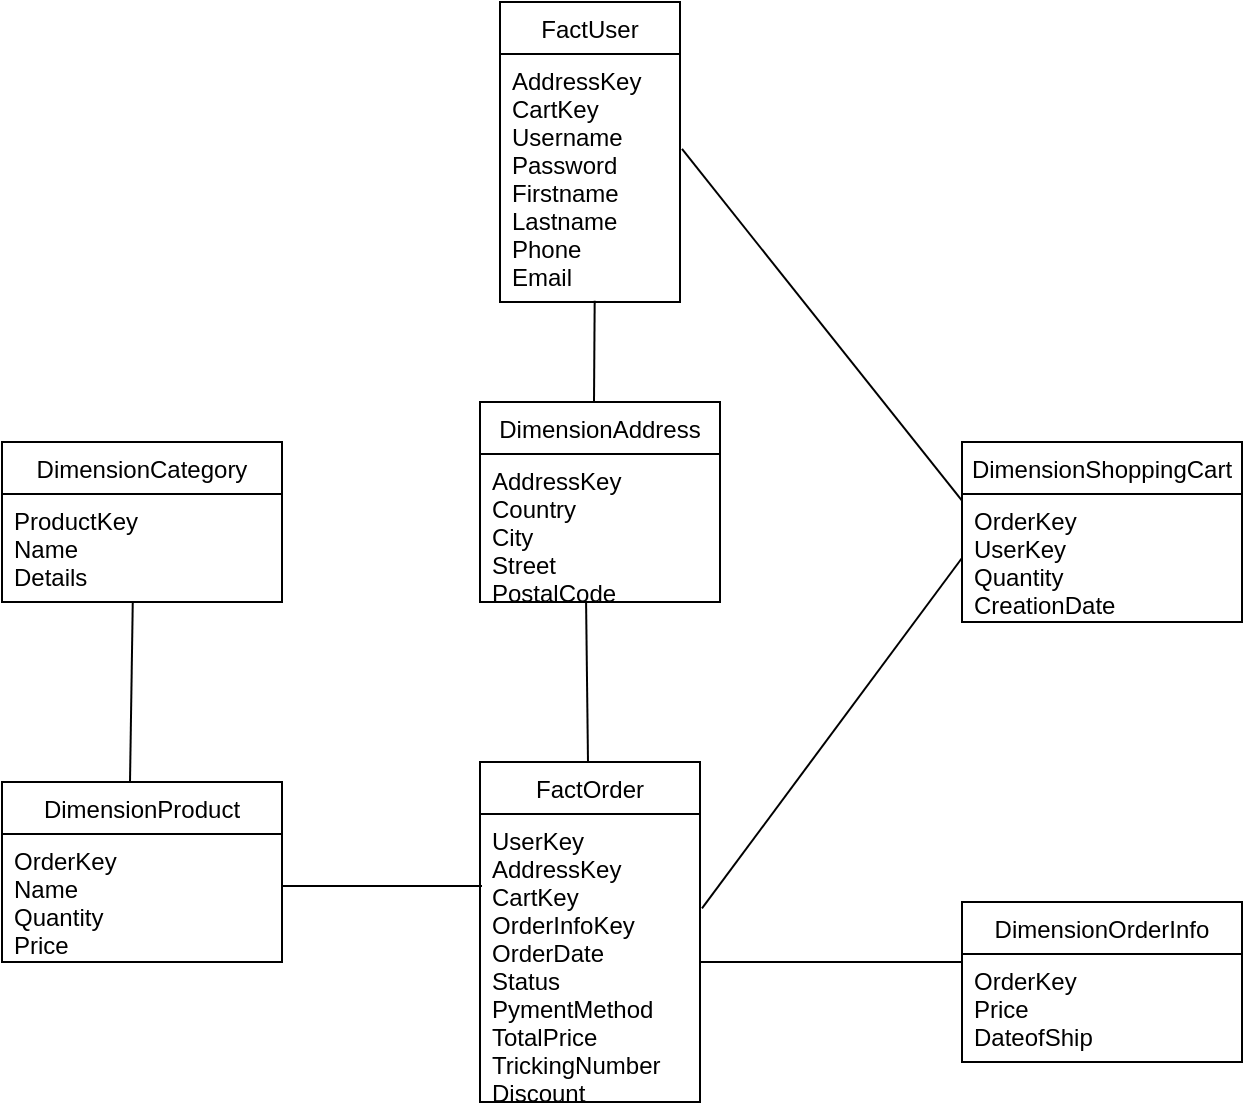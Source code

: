 <mxfile version="20.3.0" type="device"><diagram id="C5RBs43oDa-KdzZeNtuy" name="Page-1"><mxGraphModel dx="1033" dy="685" grid="1" gridSize="10" guides="1" tooltips="1" connect="1" arrows="1" fold="1" page="1" pageScale="1" pageWidth="827" pageHeight="1169" math="0" shadow="0"><root><mxCell id="WIyWlLk6GJQsqaUBKTNV-0"/><mxCell id="WIyWlLk6GJQsqaUBKTNV-1" parent="WIyWlLk6GJQsqaUBKTNV-0"/><mxCell id="XDLrQizmgLb8yh6kAJS--0" value="FactUser" style="swimlane;fontStyle=0;childLayout=stackLayout;horizontal=1;startSize=26;fillColor=none;horizontalStack=0;resizeParent=1;resizeParentMax=0;resizeLast=0;collapsible=1;marginBottom=0;" parent="WIyWlLk6GJQsqaUBKTNV-1" vertex="1"><mxGeometry x="369" y="20" width="90" height="150" as="geometry"/></mxCell><mxCell id="XDLrQizmgLb8yh6kAJS--2" value="AddressKey&#10;CartKey&#10;Username&#10;Password&#10;Firstname&#10;Lastname&#10;Phone&#10;Email" style="text;strokeColor=none;fillColor=none;align=left;verticalAlign=top;spacingLeft=4;spacingRight=4;overflow=hidden;rotatable=0;points=[[0,0.5],[1,0.5]];portConstraint=eastwest;" parent="XDLrQizmgLb8yh6kAJS--0" vertex="1"><mxGeometry y="26" width="90" height="124" as="geometry"/></mxCell><mxCell id="XDLrQizmgLb8yh6kAJS--4" value="FactOrder" style="swimlane;fontStyle=0;childLayout=stackLayout;horizontal=1;startSize=26;fillColor=none;horizontalStack=0;resizeParent=1;resizeParentMax=0;resizeLast=0;collapsible=1;marginBottom=0;" parent="WIyWlLk6GJQsqaUBKTNV-1" vertex="1"><mxGeometry x="359" y="400" width="110" height="170" as="geometry"/></mxCell><mxCell id="XDLrQizmgLb8yh6kAJS--6" value="UserKey&#10;AddressKey&#10;CartKey&#10;OrderInfoKey&#10;OrderDate&#10;Status&#10;PymentMethod&#10;TotalPrice&#10;TrickingNumber&#10;Discount" style="text;strokeColor=none;fillColor=none;align=left;verticalAlign=top;spacingLeft=4;spacingRight=4;overflow=hidden;rotatable=0;points=[[0,0.5],[1,0.5]];portConstraint=eastwest;" parent="XDLrQizmgLb8yh6kAJS--4" vertex="1"><mxGeometry y="26" width="110" height="144" as="geometry"/></mxCell><mxCell id="XDLrQizmgLb8yh6kAJS--8" value="DimensionShoppingCart" style="swimlane;fontStyle=0;childLayout=stackLayout;horizontal=1;startSize=26;fillColor=none;horizontalStack=0;resizeParent=1;resizeParentMax=0;resizeLast=0;collapsible=1;marginBottom=0;" parent="WIyWlLk6GJQsqaUBKTNV-1" vertex="1"><mxGeometry x="600" y="240" width="140" height="90" as="geometry"/></mxCell><mxCell id="XDLrQizmgLb8yh6kAJS--11" value="OrderKey&#10;UserKey&#10;Quantity&#10;CreationDate" style="text;strokeColor=none;fillColor=none;align=left;verticalAlign=top;spacingLeft=4;spacingRight=4;overflow=hidden;rotatable=0;points=[[0,0.5],[1,0.5]];portConstraint=eastwest;" parent="XDLrQizmgLb8yh6kAJS--8" vertex="1"><mxGeometry y="26" width="140" height="64" as="geometry"/></mxCell><mxCell id="XDLrQizmgLb8yh6kAJS--12" value="DimensionOrderInfo" style="swimlane;fontStyle=0;childLayout=stackLayout;horizontal=1;startSize=26;fillColor=none;horizontalStack=0;resizeParent=1;resizeParentMax=0;resizeLast=0;collapsible=1;marginBottom=0;" parent="WIyWlLk6GJQsqaUBKTNV-1" vertex="1"><mxGeometry x="600" y="470" width="140" height="80" as="geometry"/></mxCell><mxCell id="XDLrQizmgLb8yh6kAJS--15" value="OrderKey&#10;Price&#10;DateofShip" style="text;strokeColor=none;fillColor=none;align=left;verticalAlign=top;spacingLeft=4;spacingRight=4;overflow=hidden;rotatable=0;points=[[0,0.5],[1,0.5]];portConstraint=eastwest;" parent="XDLrQizmgLb8yh6kAJS--12" vertex="1"><mxGeometry y="26" width="140" height="54" as="geometry"/></mxCell><mxCell id="XDLrQizmgLb8yh6kAJS--16" value="DimensionProduct" style="swimlane;fontStyle=0;childLayout=stackLayout;horizontal=1;startSize=26;fillColor=none;horizontalStack=0;resizeParent=1;resizeParentMax=0;resizeLast=0;collapsible=1;marginBottom=0;" parent="WIyWlLk6GJQsqaUBKTNV-1" vertex="1"><mxGeometry x="120" y="410" width="140" height="90" as="geometry"/></mxCell><mxCell id="XDLrQizmgLb8yh6kAJS--19" value="OrderKey&#10;Name&#10;Quantity&#10;Price" style="text;strokeColor=none;fillColor=none;align=left;verticalAlign=top;spacingLeft=4;spacingRight=4;overflow=hidden;rotatable=0;points=[[0,0.5],[1,0.5]];portConstraint=eastwest;" parent="XDLrQizmgLb8yh6kAJS--16" vertex="1"><mxGeometry y="26" width="140" height="64" as="geometry"/></mxCell><mxCell id="XDLrQizmgLb8yh6kAJS--20" value="DimensionCategory" style="swimlane;fontStyle=0;childLayout=stackLayout;horizontal=1;startSize=26;fillColor=none;horizontalStack=0;resizeParent=1;resizeParentMax=0;resizeLast=0;collapsible=1;marginBottom=0;" parent="WIyWlLk6GJQsqaUBKTNV-1" vertex="1"><mxGeometry x="120" y="240" width="140" height="80" as="geometry"/></mxCell><mxCell id="XDLrQizmgLb8yh6kAJS--23" value="ProductKey&#10;Name&#10;Details" style="text;strokeColor=none;fillColor=none;align=left;verticalAlign=top;spacingLeft=4;spacingRight=4;overflow=hidden;rotatable=0;points=[[0,0.5],[1,0.5]];portConstraint=eastwest;" parent="XDLrQizmgLb8yh6kAJS--20" vertex="1"><mxGeometry y="26" width="140" height="54" as="geometry"/></mxCell><mxCell id="CON15cfh6q2gkFsGpl9t-0" value="DimensionAddress" style="swimlane;fontStyle=0;childLayout=stackLayout;horizontal=1;startSize=26;fillColor=none;horizontalStack=0;resizeParent=1;resizeParentMax=0;resizeLast=0;collapsible=1;marginBottom=0;" parent="WIyWlLk6GJQsqaUBKTNV-1" vertex="1"><mxGeometry x="359" y="220" width="120" height="100" as="geometry"/></mxCell><mxCell id="CON15cfh6q2gkFsGpl9t-1" value="AddressKey&#10;Country&#10;City&#10;Street&#10;PostalCode" style="text;strokeColor=none;fillColor=none;align=left;verticalAlign=top;spacingLeft=4;spacingRight=4;overflow=hidden;rotatable=0;points=[[0,0.5],[1,0.5]];portConstraint=eastwest;" parent="CON15cfh6q2gkFsGpl9t-0" vertex="1"><mxGeometry y="26" width="120" height="74" as="geometry"/></mxCell><mxCell id="CON15cfh6q2gkFsGpl9t-11" value="" style="endArrow=none;html=1;rounded=0;entryX=0.526;entryY=0.995;entryDx=0;entryDy=0;entryPerimeter=0;" parent="WIyWlLk6GJQsqaUBKTNV-1" target="XDLrQizmgLb8yh6kAJS--2" edge="1"><mxGeometry width="50" height="50" relative="1" as="geometry"><mxPoint x="416" y="220" as="sourcePoint"/><mxPoint x="540" y="270" as="targetPoint"/></mxGeometry></mxCell><mxCell id="CON15cfh6q2gkFsGpl9t-12" value="" style="endArrow=none;html=1;rounded=0;entryX=0.442;entryY=1.002;entryDx=0;entryDy=0;entryPerimeter=0;" parent="WIyWlLk6GJQsqaUBKTNV-1" target="CON15cfh6q2gkFsGpl9t-1" edge="1"><mxGeometry width="50" height="50" relative="1" as="geometry"><mxPoint x="413" y="400" as="sourcePoint"/><mxPoint x="413" y="330" as="targetPoint"/></mxGeometry></mxCell><mxCell id="CON15cfh6q2gkFsGpl9t-13" value="" style="endArrow=none;html=1;rounded=0;" parent="WIyWlLk6GJQsqaUBKTNV-1" edge="1"><mxGeometry width="50" height="50" relative="1" as="geometry"><mxPoint x="469" y="500" as="sourcePoint"/><mxPoint x="600" y="500" as="targetPoint"/></mxGeometry></mxCell><mxCell id="CON15cfh6q2gkFsGpl9t-15" value="" style="endArrow=none;html=1;rounded=0;" parent="WIyWlLk6GJQsqaUBKTNV-1" edge="1"><mxGeometry width="50" height="50" relative="1" as="geometry"><mxPoint x="260" y="462" as="sourcePoint"/><mxPoint x="360" y="462" as="targetPoint"/></mxGeometry></mxCell><mxCell id="CON15cfh6q2gkFsGpl9t-16" value="" style="endArrow=none;html=1;rounded=0;entryX=0.467;entryY=1.003;entryDx=0;entryDy=0;entryPerimeter=0;" parent="WIyWlLk6GJQsqaUBKTNV-1" target="XDLrQizmgLb8yh6kAJS--23" edge="1"><mxGeometry width="50" height="50" relative="1" as="geometry"><mxPoint x="184" y="410" as="sourcePoint"/><mxPoint x="182" y="320" as="targetPoint"/></mxGeometry></mxCell><mxCell id="CON15cfh6q2gkFsGpl9t-17" value="" style="endArrow=none;html=1;rounded=0;exitX=1.009;exitY=0.328;exitDx=0;exitDy=0;exitPerimeter=0;entryX=0;entryY=0.5;entryDx=0;entryDy=0;" parent="WIyWlLk6GJQsqaUBKTNV-1" source="XDLrQizmgLb8yh6kAJS--6" target="XDLrQizmgLb8yh6kAJS--11" edge="1"><mxGeometry width="50" height="50" relative="1" as="geometry"><mxPoint x="490" y="320" as="sourcePoint"/><mxPoint x="540" y="270" as="targetPoint"/></mxGeometry></mxCell><mxCell id="CON15cfh6q2gkFsGpl9t-18" value="" style="endArrow=none;html=1;rounded=0;exitX=1.011;exitY=0.383;exitDx=0;exitDy=0;exitPerimeter=0;entryX=0;entryY=0.052;entryDx=0;entryDy=0;entryPerimeter=0;" parent="WIyWlLk6GJQsqaUBKTNV-1" source="XDLrQizmgLb8yh6kAJS--2" target="XDLrQizmgLb8yh6kAJS--11" edge="1"><mxGeometry width="50" height="50" relative="1" as="geometry"><mxPoint x="490" y="320" as="sourcePoint"/><mxPoint x="540" y="270" as="targetPoint"/></mxGeometry></mxCell></root></mxGraphModel></diagram></mxfile>